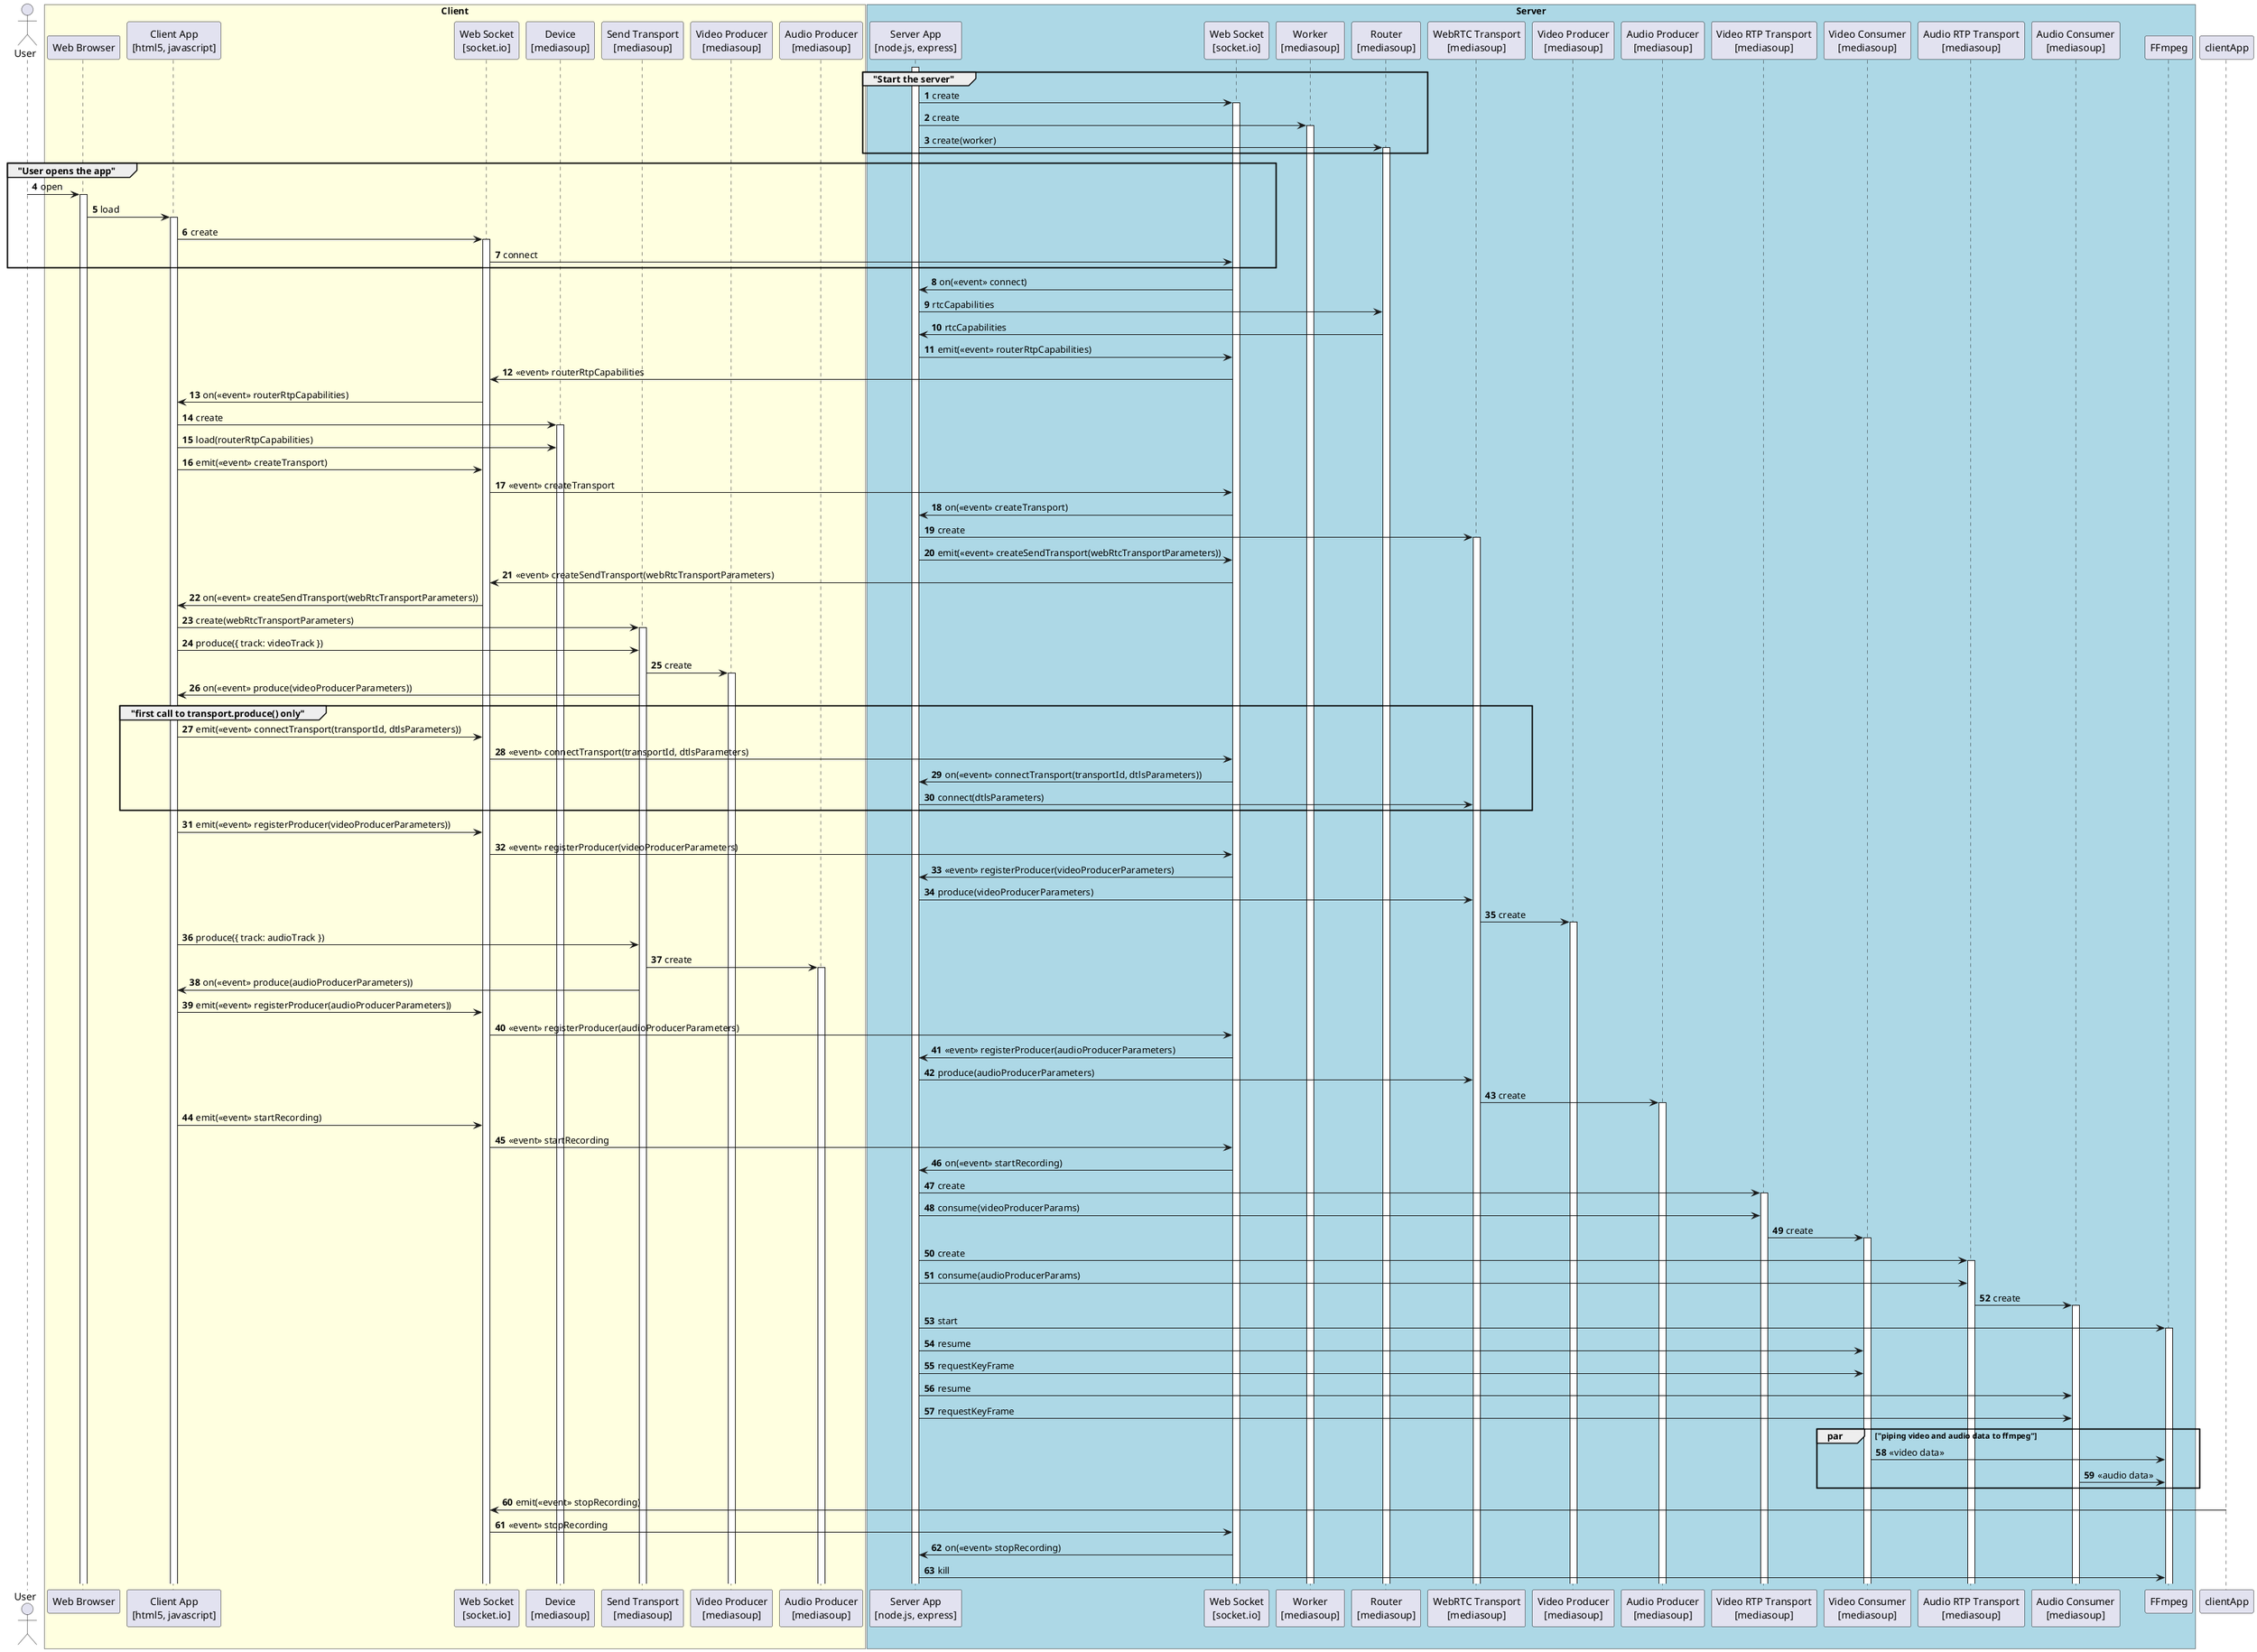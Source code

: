 @startuml

autonumber

actor User as user

box "Client" #LightYellow
  participant "Web Browser" as browser
  participant "Client App\n[html5, javascript]" as app
  participant "Web Socket\n[socket.io]" as cws
  participant "Device\n[mediasoup]" as device
  participant "Send Transport\n[mediasoup]" as sendTransport
  participant "Video Producer\n[mediasoup]" as clientVideoProducer
  participant "Audio Producer\n[mediasoup]" as clientAudioProducer
end box

box "Server" #LightBlue
  participant "Server App\n[node.js, express]" as serverApp
  participant "Web Socket\n[socket.io]" as sws
  participant "Worker\n[mediasoup]" as worker
  participant "Router\n[mediasoup]" as router
  participant "WebRTC Transport\n[mediasoup]" as webRtcTransport
  participant "Video Producer\n[mediasoup]" as serverVideoProducer
  participant "Audio Producer\n[mediasoup]" as serverAudioProducer
  participant "Video RTP Transport\n[mediasoup]" as videoRtpTransport
  participant "Video Consumer\n[mediasoup]" as serverVideoConsumer
  participant "Audio RTP Transport\n[mediasoup]" as audioRtpTransport
  participant "Audio Consumer\n[mediasoup]" as serverAudioConsumer
  participant "FFmpeg" as ffmpeg
end box

activate serverApp

group "Start the server"
  serverApp -> sws : create
  activate sws

  serverApp -> worker : create
  activate worker

  serverApp -> router : create(worker)
  activate router
end

group "User opens the app"
  user -> browser : open
  activate browser

  browser -> app : load
  activate app

  app -> cws : create
  activate cws

  cws -> sws : connect
end

sws -> serverApp : on(<<event>> connect)
serverApp -> router : rtcCapabilities
router -> serverApp : rtcCapabilities
serverApp -> sws : emit(<<event>> routerRtpCapabilities)
sws -> cws : <<event>> routerRtpCapabilities
cws -> app : on(<<event>> routerRtpCapabilities)
app -> device : create
activate device

app -> device : load(routerRtpCapabilities)
app -> cws : emit(<<event>> createTransport)
cws -> sws : <<event>> createTransport
sws -> serverApp : on(<<event>> createTransport)
serverApp -> webRtcTransport : create
activate webRtcTransport

serverApp -> sws : emit(<<event>> createSendTransport(webRtcTransportParameters))
sws -> cws : <<event>> createSendTransport(webRtcTransportParameters)
cws -> app : on(<<event>> createSendTransport(webRtcTransportParameters))
app -> sendTransport : create(webRtcTransportParameters)
activate sendTransport

app -> sendTransport : produce({ track: videoTrack })
sendTransport -> clientVideoProducer : create
activate clientVideoProducer

sendTransport -> app : on(<<event>> produce(videoProducerParameters))

group "first call to transport.produce() only"
  app -> cws : emit(<<event>> connectTransport(transportId, dtlsParameters))
  cws -> sws : <<event>> connectTransport(transportId, dtlsParameters)
  sws -> serverApp : on(<<event>> connectTransport(transportId, dtlsParameters))
  serverApp -> webRtcTransport : connect(dtlsParameters)
end
app -> cws : emit(<<event>> registerProducer(videoProducerParameters))
cws -> sws : <<event>> registerProducer(videoProducerParameters)
sws -> serverApp : <<event>> registerProducer(videoProducerParameters)
serverApp -> webRtcTransport : produce(videoProducerParameters)
webRtcTransport -> serverVideoProducer : create
activate serverVideoProducer

app -> sendTransport : produce({ track: audioTrack })
sendTransport -> clientAudioProducer : create
activate clientAudioProducer

sendTransport -> app : on(<<event>> produce(audioProducerParameters))
app -> cws : emit(<<event>> registerProducer(audioProducerParameters))
cws -> sws : <<event>> registerProducer(audioProducerParameters)
sws -> serverApp : <<event>> registerProducer(audioProducerParameters)
serverApp -> webRtcTransport : produce(audioProducerParameters)
webRtcTransport -> serverAudioProducer : create
activate serverAudioProducer

app -> cws : emit(<<event>> startRecording)
cws -> sws : <<event>> startRecording
sws -> serverApp : on(<<event>> startRecording)
serverApp -> videoRtpTransport : create
activate videoRtpTransport
serverApp -> videoRtpTransport : consume(videoProducerParams)
videoRtpTransport -> serverVideoConsumer : create
activate serverVideoConsumer

serverApp -> audioRtpTransport : create
activate audioRtpTransport
serverApp -> audioRtpTransport : consume(audioProducerParams)
audioRtpTransport -> serverAudioConsumer : create
activate serverAudioConsumer

serverApp -> ffmpeg : start
activate ffmpeg

serverApp -> serverVideoConsumer : resume
serverApp -> serverVideoConsumer : requestKeyFrame
serverApp -> serverAudioConsumer : resume
serverApp -> serverAudioConsumer : requestKeyFrame

par "piping video and audio data to ffmpeg"
  serverVideoConsumer -> ffmpeg : <<video data>>
  serverAudioConsumer -> ffmpeg : <<audio data>>
end

clientApp -> cws : emit(<<event>> stopRecording)
cws -> sws : <<event>> stopRecording
sws -> serverApp : on(<<event>> stopRecording)
serverApp -> ffmpeg : kill

@enduml